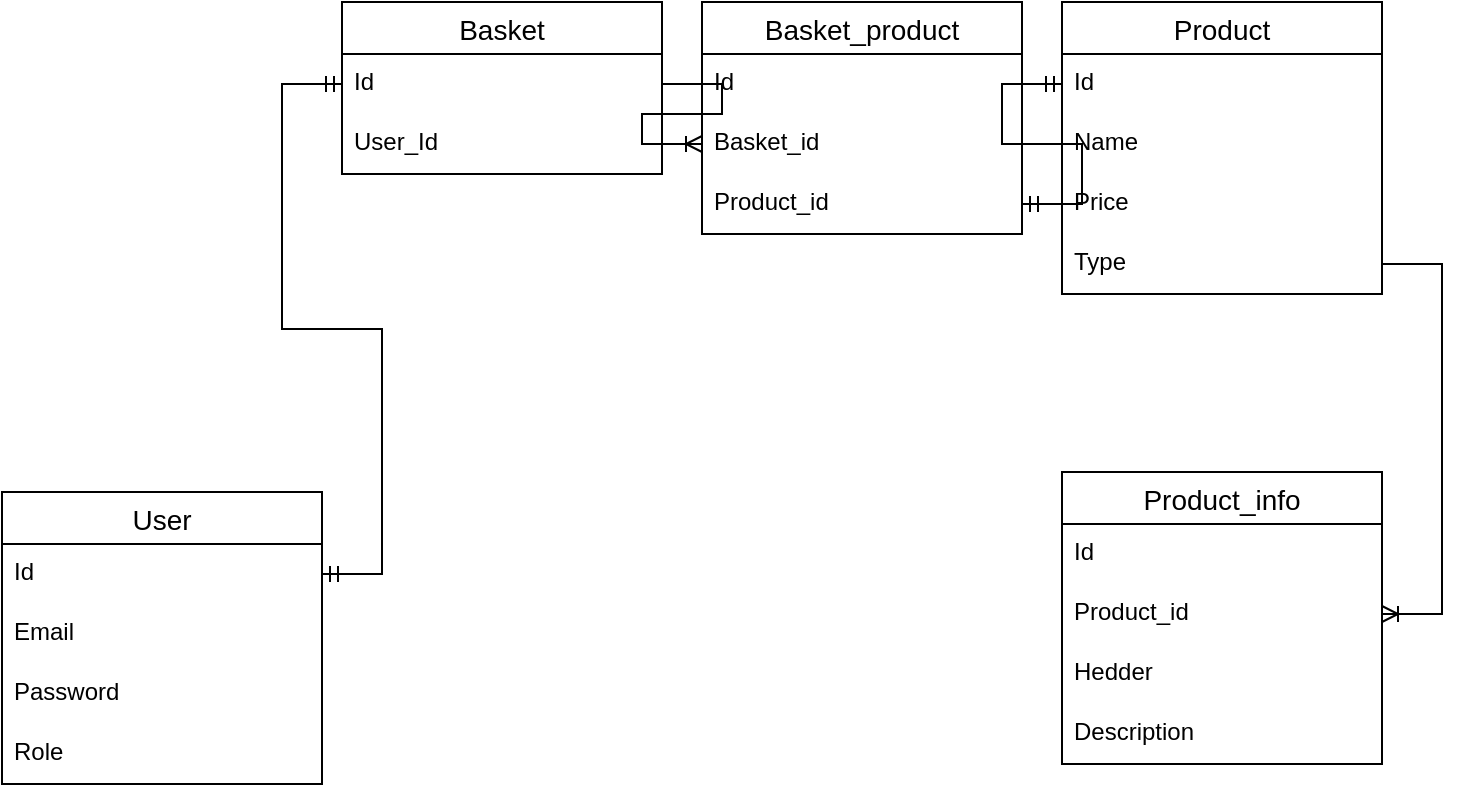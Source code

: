 <mxfile version="20.3.0" type="github">
  <diagram id="4Cpz19A5BhgmDADU9qgj" name="Страница 1">
    <mxGraphModel dx="1422" dy="762" grid="1" gridSize="10" guides="1" tooltips="1" connect="1" arrows="1" fold="1" page="1" pageScale="1" pageWidth="827" pageHeight="1169" math="0" shadow="0">
      <root>
        <mxCell id="0" />
        <mxCell id="1" parent="0" />
        <mxCell id="9SQ2MEcss8pvCJYU23Lo-1" value="User" style="swimlane;fontStyle=0;childLayout=stackLayout;horizontal=1;startSize=26;horizontalStack=0;resizeParent=1;resizeParentMax=0;resizeLast=0;collapsible=1;marginBottom=0;align=center;fontSize=14;" parent="1" vertex="1">
          <mxGeometry y="260" width="160" height="146" as="geometry" />
        </mxCell>
        <mxCell id="9SQ2MEcss8pvCJYU23Lo-2" value="Id" style="text;strokeColor=none;fillColor=none;spacingLeft=4;spacingRight=4;overflow=hidden;rotatable=0;points=[[0,0.5],[1,0.5]];portConstraint=eastwest;fontSize=12;" parent="9SQ2MEcss8pvCJYU23Lo-1" vertex="1">
          <mxGeometry y="26" width="160" height="30" as="geometry" />
        </mxCell>
        <mxCell id="9SQ2MEcss8pvCJYU23Lo-3" value="Email" style="text;strokeColor=none;fillColor=none;spacingLeft=4;spacingRight=4;overflow=hidden;rotatable=0;points=[[0,0.5],[1,0.5]];portConstraint=eastwest;fontSize=12;" parent="9SQ2MEcss8pvCJYU23Lo-1" vertex="1">
          <mxGeometry y="56" width="160" height="30" as="geometry" />
        </mxCell>
        <mxCell id="9SQ2MEcss8pvCJYU23Lo-4" value="Password" style="text;strokeColor=none;fillColor=none;spacingLeft=4;spacingRight=4;overflow=hidden;rotatable=0;points=[[0,0.5],[1,0.5]];portConstraint=eastwest;fontSize=12;" parent="9SQ2MEcss8pvCJYU23Lo-1" vertex="1">
          <mxGeometry y="86" width="160" height="30" as="geometry" />
        </mxCell>
        <mxCell id="9SQ2MEcss8pvCJYU23Lo-6" value="Role" style="text;strokeColor=none;fillColor=none;spacingLeft=4;spacingRight=4;overflow=hidden;rotatable=0;points=[[0,0.5],[1,0.5]];portConstraint=eastwest;fontSize=12;" parent="9SQ2MEcss8pvCJYU23Lo-1" vertex="1">
          <mxGeometry y="116" width="160" height="30" as="geometry" />
        </mxCell>
        <mxCell id="9SQ2MEcss8pvCJYU23Lo-7" value="Basket" style="swimlane;fontStyle=0;childLayout=stackLayout;horizontal=1;startSize=26;horizontalStack=0;resizeParent=1;resizeParentMax=0;resizeLast=0;collapsible=1;marginBottom=0;align=center;fontSize=14;" parent="1" vertex="1">
          <mxGeometry x="170" y="15" width="160" height="86" as="geometry" />
        </mxCell>
        <mxCell id="9SQ2MEcss8pvCJYU23Lo-8" value="Id" style="text;strokeColor=none;fillColor=none;spacingLeft=4;spacingRight=4;overflow=hidden;rotatable=0;points=[[0,0.5],[1,0.5]];portConstraint=eastwest;fontSize=12;" parent="9SQ2MEcss8pvCJYU23Lo-7" vertex="1">
          <mxGeometry y="26" width="160" height="30" as="geometry" />
        </mxCell>
        <mxCell id="9SQ2MEcss8pvCJYU23Lo-9" value="User_Id" style="text;strokeColor=none;fillColor=none;spacingLeft=4;spacingRight=4;overflow=hidden;rotatable=0;points=[[0,0.5],[1,0.5]];portConstraint=eastwest;fontSize=12;" parent="9SQ2MEcss8pvCJYU23Lo-7" vertex="1">
          <mxGeometry y="56" width="160" height="30" as="geometry" />
        </mxCell>
        <mxCell id="9SQ2MEcss8pvCJYU23Lo-12" value="" style="edgeStyle=entityRelationEdgeStyle;fontSize=12;html=1;endArrow=ERmandOne;startArrow=ERmandOne;rounded=0;" parent="1" source="9SQ2MEcss8pvCJYU23Lo-2" target="9SQ2MEcss8pvCJYU23Lo-8" edge="1">
          <mxGeometry width="100" height="100" relative="1" as="geometry">
            <mxPoint x="180" y="170" as="sourcePoint" />
            <mxPoint x="280" y="70" as="targetPoint" />
          </mxGeometry>
        </mxCell>
        <mxCell id="9SQ2MEcss8pvCJYU23Lo-13" value="Product" style="swimlane;fontStyle=0;childLayout=stackLayout;horizontal=1;startSize=26;horizontalStack=0;resizeParent=1;resizeParentMax=0;resizeLast=0;collapsible=1;marginBottom=0;align=center;fontSize=14;" parent="1" vertex="1">
          <mxGeometry x="530" y="15" width="160" height="146" as="geometry" />
        </mxCell>
        <mxCell id="9SQ2MEcss8pvCJYU23Lo-14" value="Id" style="text;strokeColor=none;fillColor=none;spacingLeft=4;spacingRight=4;overflow=hidden;rotatable=0;points=[[0,0.5],[1,0.5]];portConstraint=eastwest;fontSize=12;" parent="9SQ2MEcss8pvCJYU23Lo-13" vertex="1">
          <mxGeometry y="26" width="160" height="30" as="geometry" />
        </mxCell>
        <mxCell id="9SQ2MEcss8pvCJYU23Lo-15" value="Name" style="text;strokeColor=none;fillColor=none;spacingLeft=4;spacingRight=4;overflow=hidden;rotatable=0;points=[[0,0.5],[1,0.5]];portConstraint=eastwest;fontSize=12;" parent="9SQ2MEcss8pvCJYU23Lo-13" vertex="1">
          <mxGeometry y="56" width="160" height="30" as="geometry" />
        </mxCell>
        <mxCell id="9SQ2MEcss8pvCJYU23Lo-16" value="Price" style="text;strokeColor=none;fillColor=none;spacingLeft=4;spacingRight=4;overflow=hidden;rotatable=0;points=[[0,0.5],[1,0.5]];portConstraint=eastwest;fontSize=12;" parent="9SQ2MEcss8pvCJYU23Lo-13" vertex="1">
          <mxGeometry y="86" width="160" height="30" as="geometry" />
        </mxCell>
        <mxCell id="9SQ2MEcss8pvCJYU23Lo-17" value="Type&#xa;" style="text;strokeColor=none;fillColor=none;spacingLeft=4;spacingRight=4;overflow=hidden;rotatable=0;points=[[0,0.5],[1,0.5]];portConstraint=eastwest;fontSize=12;" parent="9SQ2MEcss8pvCJYU23Lo-13" vertex="1">
          <mxGeometry y="116" width="160" height="30" as="geometry" />
        </mxCell>
        <mxCell id="9SQ2MEcss8pvCJYU23Lo-36" value="Product_info" style="swimlane;fontStyle=0;childLayout=stackLayout;horizontal=1;startSize=26;horizontalStack=0;resizeParent=1;resizeParentMax=0;resizeLast=0;collapsible=1;marginBottom=0;align=center;fontSize=14;" parent="1" vertex="1">
          <mxGeometry x="530" y="250" width="160" height="146" as="geometry" />
        </mxCell>
        <mxCell id="9SQ2MEcss8pvCJYU23Lo-37" value="Id" style="text;strokeColor=none;fillColor=none;spacingLeft=4;spacingRight=4;overflow=hidden;rotatable=0;points=[[0,0.5],[1,0.5]];portConstraint=eastwest;fontSize=12;" parent="9SQ2MEcss8pvCJYU23Lo-36" vertex="1">
          <mxGeometry y="26" width="160" height="30" as="geometry" />
        </mxCell>
        <mxCell id="9SQ2MEcss8pvCJYU23Lo-59" value="Product_id&#xa;" style="text;strokeColor=none;fillColor=none;spacingLeft=4;spacingRight=4;overflow=hidden;rotatable=0;points=[[0,0.5],[1,0.5]];portConstraint=eastwest;fontSize=12;" parent="9SQ2MEcss8pvCJYU23Lo-36" vertex="1">
          <mxGeometry y="56" width="160" height="30" as="geometry" />
        </mxCell>
        <mxCell id="9SQ2MEcss8pvCJYU23Lo-38" value="Hedder&#xa;" style="text;strokeColor=none;fillColor=none;spacingLeft=4;spacingRight=4;overflow=hidden;rotatable=0;points=[[0,0.5],[1,0.5]];portConstraint=eastwest;fontSize=12;" parent="9SQ2MEcss8pvCJYU23Lo-36" vertex="1">
          <mxGeometry y="86" width="160" height="30" as="geometry" />
        </mxCell>
        <mxCell id="9SQ2MEcss8pvCJYU23Lo-39" value="Description" style="text;strokeColor=none;fillColor=none;spacingLeft=4;spacingRight=4;overflow=hidden;rotatable=0;points=[[0,0.5],[1,0.5]];portConstraint=eastwest;fontSize=12;" parent="9SQ2MEcss8pvCJYU23Lo-36" vertex="1">
          <mxGeometry y="116" width="160" height="30" as="geometry" />
        </mxCell>
        <mxCell id="9SQ2MEcss8pvCJYU23Lo-40" value="" style="edgeStyle=entityRelationEdgeStyle;fontSize=12;html=1;endArrow=ERoneToMany;rounded=0;exitX=1;exitY=0.5;exitDx=0;exitDy=0;entryX=1;entryY=0.5;entryDx=0;entryDy=0;" parent="1" source="9SQ2MEcss8pvCJYU23Lo-17" target="9SQ2MEcss8pvCJYU23Lo-59" edge="1">
          <mxGeometry width="100" height="100" relative="1" as="geometry">
            <mxPoint x="720" y="350" as="sourcePoint" />
            <mxPoint x="760" y="270" as="targetPoint" />
          </mxGeometry>
        </mxCell>
        <mxCell id="9SQ2MEcss8pvCJYU23Lo-53" value="Basket_product" style="swimlane;fontStyle=0;childLayout=stackLayout;horizontal=1;startSize=26;horizontalStack=0;resizeParent=1;resizeParentMax=0;resizeLast=0;collapsible=1;marginBottom=0;align=center;fontSize=14;" parent="1" vertex="1">
          <mxGeometry x="350" y="15" width="160" height="116" as="geometry" />
        </mxCell>
        <mxCell id="9SQ2MEcss8pvCJYU23Lo-54" value="Id" style="text;strokeColor=none;fillColor=none;spacingLeft=4;spacingRight=4;overflow=hidden;rotatable=0;points=[[0,0.5],[1,0.5]];portConstraint=eastwest;fontSize=12;" parent="9SQ2MEcss8pvCJYU23Lo-53" vertex="1">
          <mxGeometry y="26" width="160" height="30" as="geometry" />
        </mxCell>
        <mxCell id="9SQ2MEcss8pvCJYU23Lo-55" value="Basket_id" style="text;strokeColor=none;fillColor=none;spacingLeft=4;spacingRight=4;overflow=hidden;rotatable=0;points=[[0,0.5],[1,0.5]];portConstraint=eastwest;fontSize=12;" parent="9SQ2MEcss8pvCJYU23Lo-53" vertex="1">
          <mxGeometry y="56" width="160" height="30" as="geometry" />
        </mxCell>
        <mxCell id="9SQ2MEcss8pvCJYU23Lo-56" value="Product_id" style="text;strokeColor=none;fillColor=none;spacingLeft=4;spacingRight=4;overflow=hidden;rotatable=0;points=[[0,0.5],[1,0.5]];portConstraint=eastwest;fontSize=12;" parent="9SQ2MEcss8pvCJYU23Lo-53" vertex="1">
          <mxGeometry y="86" width="160" height="30" as="geometry" />
        </mxCell>
        <mxCell id="9SQ2MEcss8pvCJYU23Lo-57" value="" style="edgeStyle=entityRelationEdgeStyle;fontSize=12;html=1;endArrow=ERmandOne;startArrow=ERmandOne;rounded=0;exitX=1;exitY=0.5;exitDx=0;exitDy=0;" parent="1" source="9SQ2MEcss8pvCJYU23Lo-56" target="9SQ2MEcss8pvCJYU23Lo-14" edge="1">
          <mxGeometry width="100" height="100" relative="1" as="geometry">
            <mxPoint x="360" y="340" as="sourcePoint" />
            <mxPoint x="460" y="240" as="targetPoint" />
          </mxGeometry>
        </mxCell>
        <mxCell id="9SQ2MEcss8pvCJYU23Lo-58" value="" style="edgeStyle=entityRelationEdgeStyle;fontSize=12;html=1;endArrow=ERoneToMany;rounded=0;exitX=1;exitY=0.5;exitDx=0;exitDy=0;entryX=0;entryY=0.5;entryDx=0;entryDy=0;" parent="1" source="9SQ2MEcss8pvCJYU23Lo-8" target="9SQ2MEcss8pvCJYU23Lo-55" edge="1">
          <mxGeometry width="100" height="100" relative="1" as="geometry">
            <mxPoint x="360" y="340" as="sourcePoint" />
            <mxPoint x="460" y="240" as="targetPoint" />
          </mxGeometry>
        </mxCell>
      </root>
    </mxGraphModel>
  </diagram>
</mxfile>
